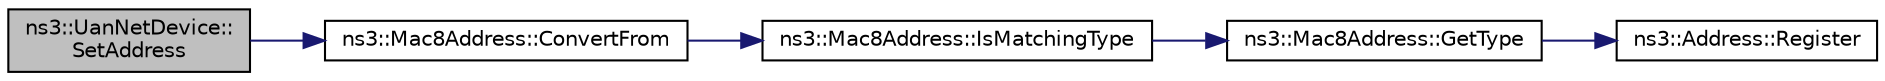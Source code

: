 digraph "ns3::UanNetDevice::SetAddress"
{
 // LATEX_PDF_SIZE
  edge [fontname="Helvetica",fontsize="10",labelfontname="Helvetica",labelfontsize="10"];
  node [fontname="Helvetica",fontsize="10",shape=record];
  rankdir="LR";
  Node1 [label="ns3::UanNetDevice::\lSetAddress",height=0.2,width=0.4,color="black", fillcolor="grey75", style="filled", fontcolor="black",tooltip="Set the address of this interface."];
  Node1 -> Node2 [color="midnightblue",fontsize="10",style="solid",fontname="Helvetica"];
  Node2 [label="ns3::Mac8Address::ConvertFrom",height=0.2,width=0.4,color="black", fillcolor="white", style="filled",URL="$classns3_1_1_mac8_address.html#a60c112506434f766f06b548c2b853d30",tooltip="Convert a generic address to a Mac8Address."];
  Node2 -> Node3 [color="midnightblue",fontsize="10",style="solid",fontname="Helvetica"];
  Node3 [label="ns3::Mac8Address::IsMatchingType",height=0.2,width=0.4,color="black", fillcolor="white", style="filled",URL="$classns3_1_1_mac8_address.html#a6d6d87013c99c897b9c5f7eadd697eb2",tooltip="Check that a generic Address is compatible with Mac8Address."];
  Node3 -> Node4 [color="midnightblue",fontsize="10",style="solid",fontname="Helvetica"];
  Node4 [label="ns3::Mac8Address::GetType",height=0.2,width=0.4,color="black", fillcolor="white", style="filled",URL="$classns3_1_1_mac8_address.html#a8f3e301d85f104d306af94d3e2b67158",tooltip="Get the Mac8Address type."];
  Node4 -> Node5 [color="midnightblue",fontsize="10",style="solid",fontname="Helvetica"];
  Node5 [label="ns3::Address::Register",height=0.2,width=0.4,color="black", fillcolor="white", style="filled",URL="$classns3_1_1_address.html#a75d239c79bb3c39d64a8db4f2d3d9b20",tooltip="Allocate a new type id for a new type of address."];
}
